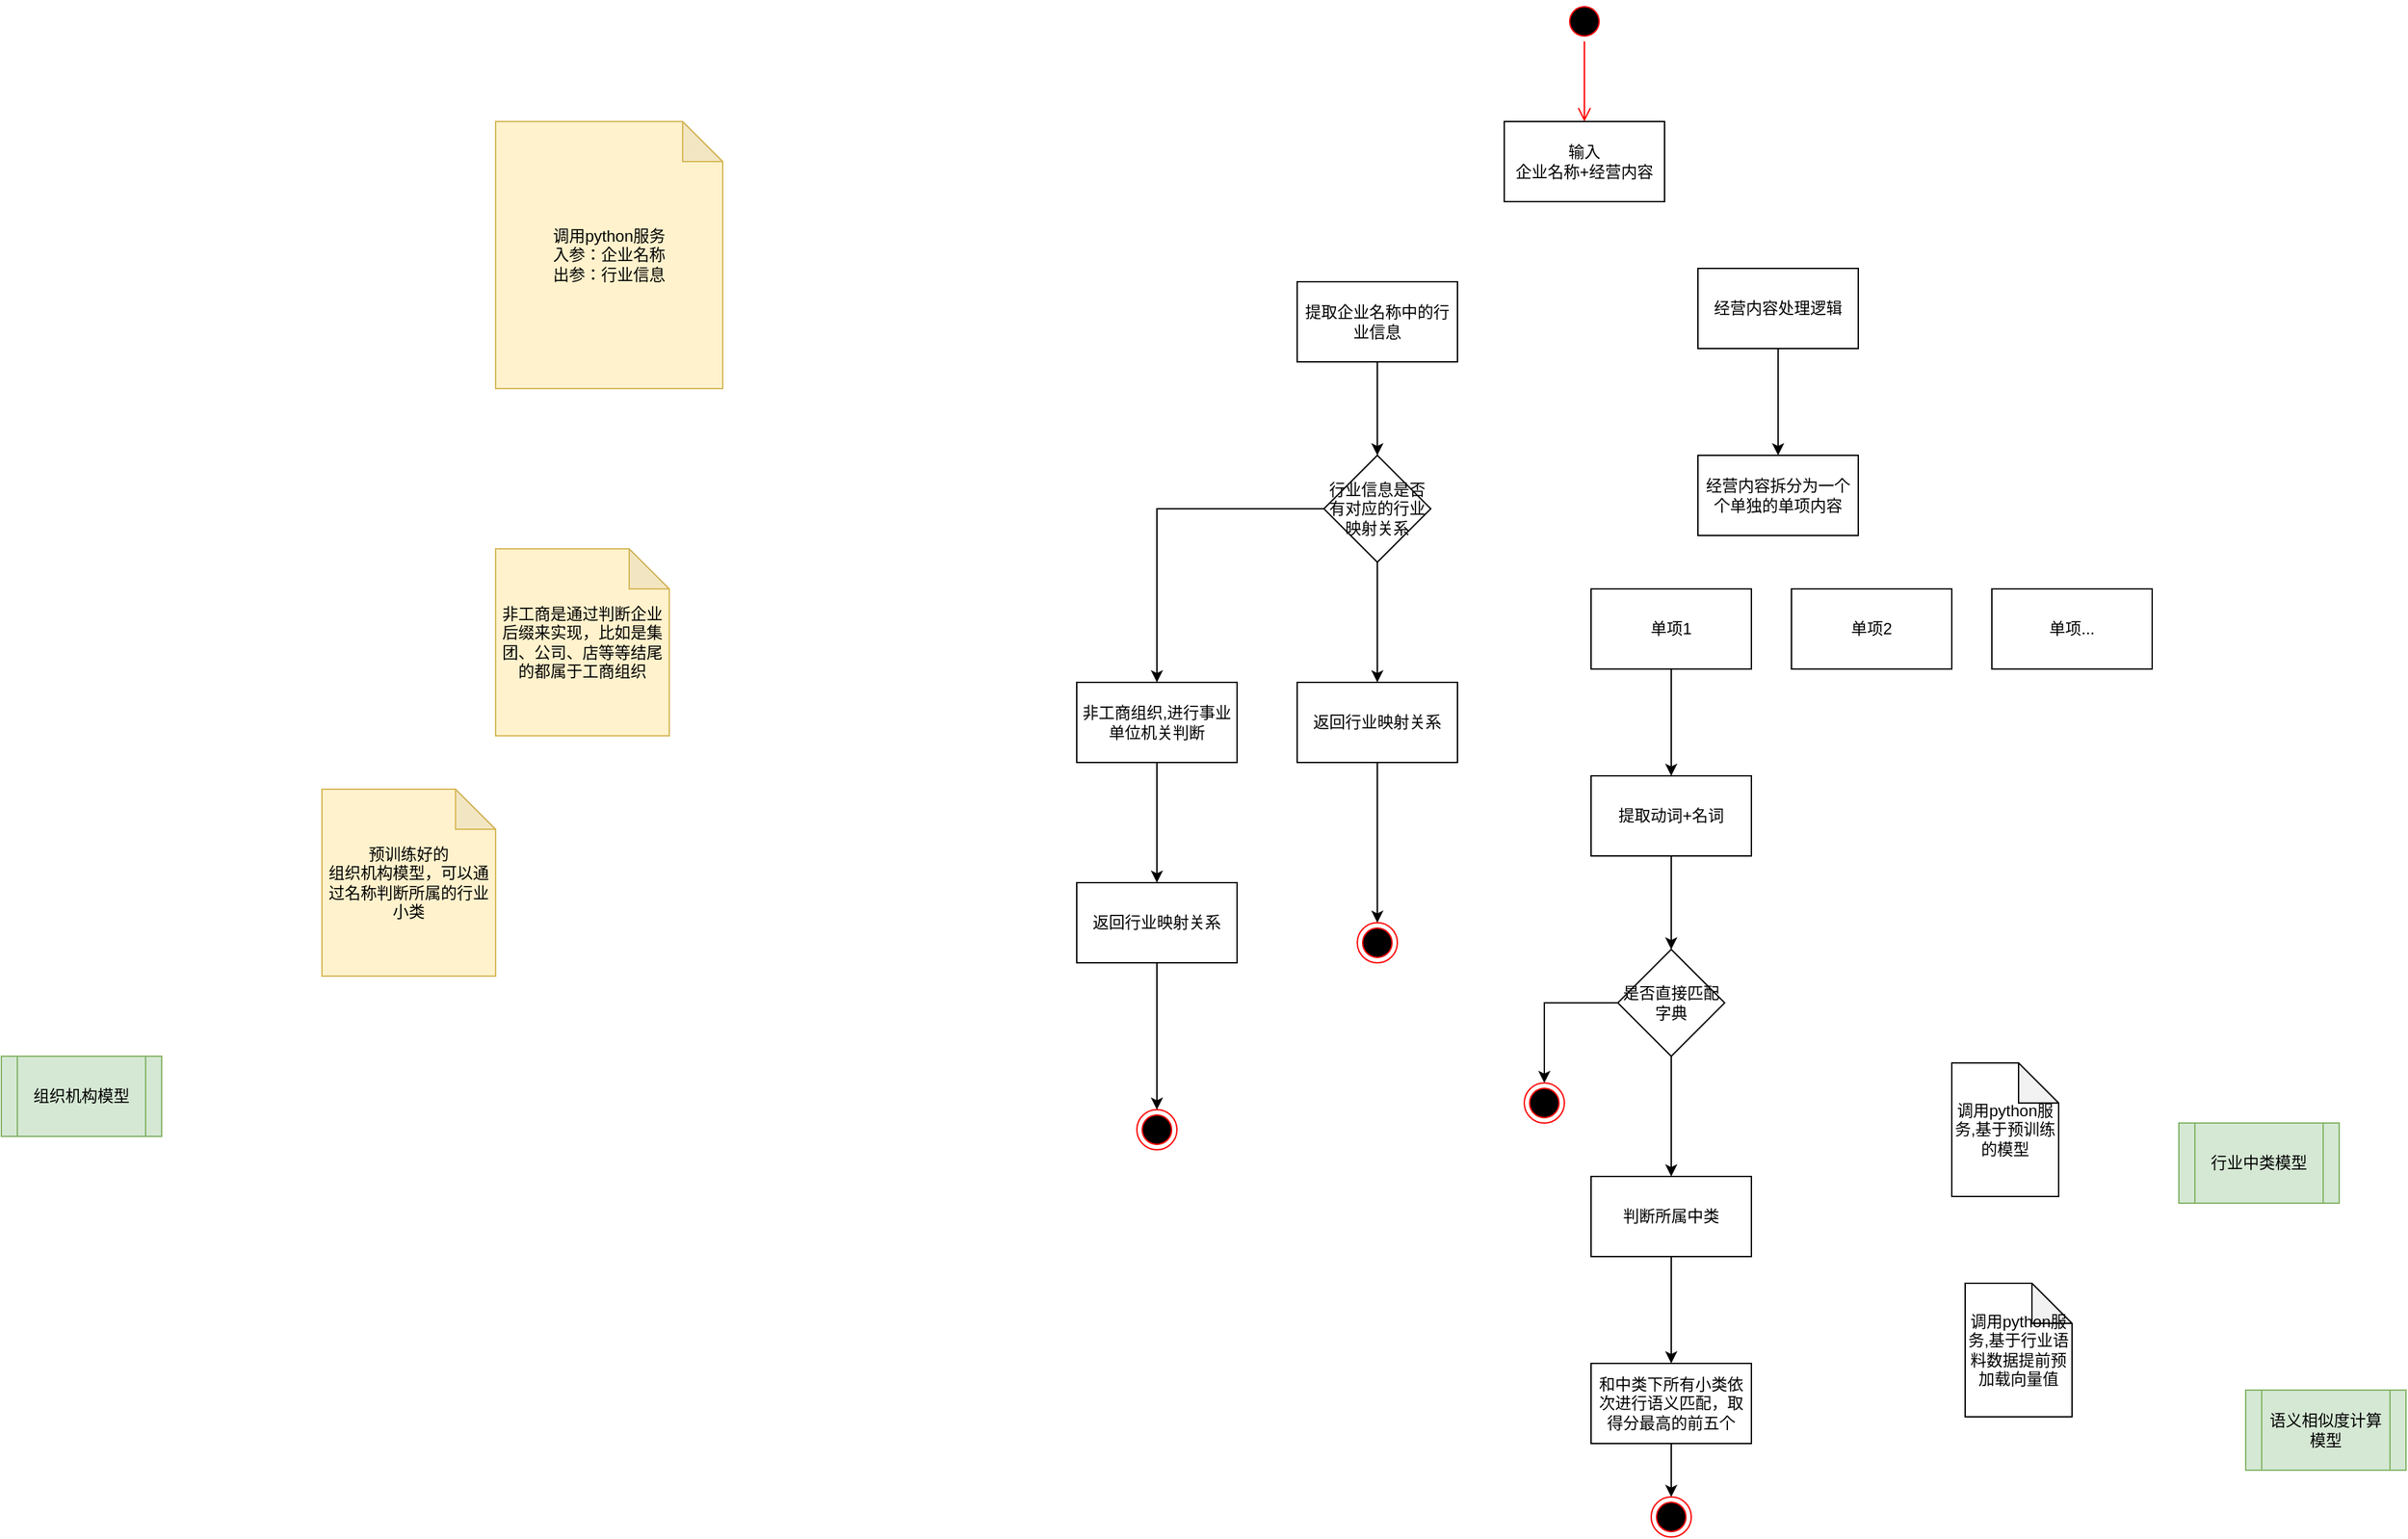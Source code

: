 <mxfile version="24.4.4" type="github">
  <diagram name="第 1 页" id="jT26UlKxzPeDTNE08l-G">
    <mxGraphModel dx="2562" dy="1102" grid="1" gridSize="10" guides="1" tooltips="1" connect="1" arrows="1" fold="1" page="1" pageScale="1" pageWidth="827" pageHeight="1169" math="0" shadow="0">
      <root>
        <mxCell id="0" />
        <mxCell id="1" parent="0" />
        <mxCell id="YIXe7dkXcQXMwNuAOFVq-1" value="" style="ellipse;html=1;shape=startState;fillColor=#000000;strokeColor=#ff0000;" vertex="1" parent="1">
          <mxGeometry x="440" y="40" width="30" height="30" as="geometry" />
        </mxCell>
        <mxCell id="YIXe7dkXcQXMwNuAOFVq-2" value="" style="edgeStyle=orthogonalEdgeStyle;html=1;verticalAlign=bottom;endArrow=open;endSize=8;strokeColor=#ff0000;rounded=0;entryX=0.5;entryY=0;entryDx=0;entryDy=0;" edge="1" source="YIXe7dkXcQXMwNuAOFVq-1" parent="1" target="YIXe7dkXcQXMwNuAOFVq-4">
          <mxGeometry relative="1" as="geometry">
            <mxPoint x="455" y="130" as="targetPoint" />
          </mxGeometry>
        </mxCell>
        <mxCell id="YIXe7dkXcQXMwNuAOFVq-4" value="输入&lt;div&gt;企业名称+经营内容&lt;/div&gt;" style="rounded=0;whiteSpace=wrap;html=1;" vertex="1" parent="1">
          <mxGeometry x="395" y="130" width="120" height="60" as="geometry" />
        </mxCell>
        <mxCell id="YIXe7dkXcQXMwNuAOFVq-15" value="" style="edgeStyle=orthogonalEdgeStyle;rounded=0;orthogonalLoop=1;jettySize=auto;html=1;" edge="1" parent="1" source="YIXe7dkXcQXMwNuAOFVq-5" target="YIXe7dkXcQXMwNuAOFVq-14">
          <mxGeometry relative="1" as="geometry" />
        </mxCell>
        <mxCell id="YIXe7dkXcQXMwNuAOFVq-5" value="提取企业名称中的行业信息" style="rounded=0;whiteSpace=wrap;html=1;" vertex="1" parent="1">
          <mxGeometry x="240" y="250" width="120" height="60" as="geometry" />
        </mxCell>
        <mxCell id="YIXe7dkXcQXMwNuAOFVq-33" value="" style="edgeStyle=orthogonalEdgeStyle;rounded=0;orthogonalLoop=1;jettySize=auto;html=1;" edge="1" parent="1" source="YIXe7dkXcQXMwNuAOFVq-6" target="YIXe7dkXcQXMwNuAOFVq-32">
          <mxGeometry relative="1" as="geometry" />
        </mxCell>
        <mxCell id="YIXe7dkXcQXMwNuAOFVq-6" value="经营内容处理逻辑" style="rounded=0;whiteSpace=wrap;html=1;" vertex="1" parent="1">
          <mxGeometry x="540" y="240" width="120" height="60" as="geometry" />
        </mxCell>
        <mxCell id="YIXe7dkXcQXMwNuAOFVq-9" value="调用python服务&lt;div&gt;入参：企业名称&lt;/div&gt;&lt;div&gt;出参：行业信息&lt;/div&gt;" style="shape=note;whiteSpace=wrap;html=1;backgroundOutline=1;darkOpacity=0.05;fillColor=#fff2cc;strokeColor=#d6b656;" vertex="1" parent="1">
          <mxGeometry x="-360" y="130" width="170" height="200" as="geometry" />
        </mxCell>
        <mxCell id="YIXe7dkXcQXMwNuAOFVq-17" value="" style="edgeStyle=orthogonalEdgeStyle;rounded=0;orthogonalLoop=1;jettySize=auto;html=1;" edge="1" parent="1" source="YIXe7dkXcQXMwNuAOFVq-14" target="YIXe7dkXcQXMwNuAOFVq-16">
          <mxGeometry relative="1" as="geometry" />
        </mxCell>
        <mxCell id="YIXe7dkXcQXMwNuAOFVq-19" value="" style="edgeStyle=orthogonalEdgeStyle;rounded=0;orthogonalLoop=1;jettySize=auto;html=1;" edge="1" parent="1" source="YIXe7dkXcQXMwNuAOFVq-14" target="YIXe7dkXcQXMwNuAOFVq-18">
          <mxGeometry relative="1" as="geometry" />
        </mxCell>
        <mxCell id="YIXe7dkXcQXMwNuAOFVq-14" value="行业信息是否有对应的行业映射关系" style="rhombus;whiteSpace=wrap;html=1;rounded=0;" vertex="1" parent="1">
          <mxGeometry x="260" y="380" width="80" height="80" as="geometry" />
        </mxCell>
        <mxCell id="YIXe7dkXcQXMwNuAOFVq-31" style="edgeStyle=orthogonalEdgeStyle;rounded=0;orthogonalLoop=1;jettySize=auto;html=1;exitX=0.5;exitY=1;exitDx=0;exitDy=0;entryX=0.5;entryY=0;entryDx=0;entryDy=0;" edge="1" parent="1" source="YIXe7dkXcQXMwNuAOFVq-16" target="YIXe7dkXcQXMwNuAOFVq-30">
          <mxGeometry relative="1" as="geometry" />
        </mxCell>
        <mxCell id="YIXe7dkXcQXMwNuAOFVq-16" value="返回行业映射关系" style="whiteSpace=wrap;html=1;rounded=0;" vertex="1" parent="1">
          <mxGeometry x="240" y="550" width="120" height="60" as="geometry" />
        </mxCell>
        <mxCell id="YIXe7dkXcQXMwNuAOFVq-25" value="" style="edgeStyle=orthogonalEdgeStyle;rounded=0;orthogonalLoop=1;jettySize=auto;html=1;" edge="1" parent="1" source="YIXe7dkXcQXMwNuAOFVq-18" target="YIXe7dkXcQXMwNuAOFVq-24">
          <mxGeometry relative="1" as="geometry" />
        </mxCell>
        <mxCell id="YIXe7dkXcQXMwNuAOFVq-18" value="非工商组织,进行事业单位机关判断" style="whiteSpace=wrap;html=1;rounded=0;" vertex="1" parent="1">
          <mxGeometry x="75" y="550" width="120" height="60" as="geometry" />
        </mxCell>
        <mxCell id="YIXe7dkXcQXMwNuAOFVq-23" value="" style="ellipse;html=1;shape=endState;fillColor=#000000;strokeColor=#ff0000;" vertex="1" parent="1">
          <mxGeometry x="120" y="870" width="30" height="30" as="geometry" />
        </mxCell>
        <mxCell id="YIXe7dkXcQXMwNuAOFVq-27" value="" style="edgeStyle=orthogonalEdgeStyle;rounded=0;orthogonalLoop=1;jettySize=auto;html=1;" edge="1" parent="1" source="YIXe7dkXcQXMwNuAOFVq-24" target="YIXe7dkXcQXMwNuAOFVq-23">
          <mxGeometry relative="1" as="geometry" />
        </mxCell>
        <mxCell id="YIXe7dkXcQXMwNuAOFVq-24" value="返回行业映射关系" style="whiteSpace=wrap;html=1;rounded=0;" vertex="1" parent="1">
          <mxGeometry x="75" y="700" width="120" height="60" as="geometry" />
        </mxCell>
        <mxCell id="YIXe7dkXcQXMwNuAOFVq-26" value="非工商是通过判断企业后缀来实现，比如是集团、公司、店等等结尾的都属于工商组织" style="shape=note;whiteSpace=wrap;html=1;backgroundOutline=1;darkOpacity=0.05;fillColor=#fff2cc;strokeColor=#d6b656;" vertex="1" parent="1">
          <mxGeometry x="-360" y="450" width="130" height="140" as="geometry" />
        </mxCell>
        <mxCell id="YIXe7dkXcQXMwNuAOFVq-30" value="" style="ellipse;html=1;shape=endState;fillColor=#000000;strokeColor=#ff0000;" vertex="1" parent="1">
          <mxGeometry x="285" y="730" width="30" height="30" as="geometry" />
        </mxCell>
        <mxCell id="YIXe7dkXcQXMwNuAOFVq-32" value="经营内容拆分为一个个单独的单项内容" style="rounded=0;whiteSpace=wrap;html=1;" vertex="1" parent="1">
          <mxGeometry x="540" y="380" width="120" height="60" as="geometry" />
        </mxCell>
        <mxCell id="YIXe7dkXcQXMwNuAOFVq-38" value="" style="edgeStyle=orthogonalEdgeStyle;rounded=0;orthogonalLoop=1;jettySize=auto;html=1;" edge="1" parent="1" source="YIXe7dkXcQXMwNuAOFVq-34" target="YIXe7dkXcQXMwNuAOFVq-37">
          <mxGeometry relative="1" as="geometry" />
        </mxCell>
        <mxCell id="YIXe7dkXcQXMwNuAOFVq-34" value="单项1" style="rounded=0;whiteSpace=wrap;html=1;" vertex="1" parent="1">
          <mxGeometry x="460" y="480" width="120" height="60" as="geometry" />
        </mxCell>
        <mxCell id="YIXe7dkXcQXMwNuAOFVq-35" value="单项2" style="rounded=0;whiteSpace=wrap;html=1;" vertex="1" parent="1">
          <mxGeometry x="610" y="480" width="120" height="60" as="geometry" />
        </mxCell>
        <mxCell id="YIXe7dkXcQXMwNuAOFVq-36" value="单项..." style="rounded=0;whiteSpace=wrap;html=1;" vertex="1" parent="1">
          <mxGeometry x="760" y="480" width="120" height="60" as="geometry" />
        </mxCell>
        <mxCell id="YIXe7dkXcQXMwNuAOFVq-42" value="" style="edgeStyle=orthogonalEdgeStyle;rounded=0;orthogonalLoop=1;jettySize=auto;html=1;" edge="1" parent="1" source="YIXe7dkXcQXMwNuAOFVq-37" target="YIXe7dkXcQXMwNuAOFVq-41">
          <mxGeometry relative="1" as="geometry" />
        </mxCell>
        <mxCell id="YIXe7dkXcQXMwNuAOFVq-37" value="提取动词+名词" style="rounded=0;whiteSpace=wrap;html=1;" vertex="1" parent="1">
          <mxGeometry x="460" y="620" width="120" height="60" as="geometry" />
        </mxCell>
        <mxCell id="YIXe7dkXcQXMwNuAOFVq-44" value="" style="edgeStyle=orthogonalEdgeStyle;rounded=0;orthogonalLoop=1;jettySize=auto;html=1;" edge="1" parent="1" source="YIXe7dkXcQXMwNuAOFVq-41" target="YIXe7dkXcQXMwNuAOFVq-43">
          <mxGeometry relative="1" as="geometry" />
        </mxCell>
        <mxCell id="YIXe7dkXcQXMwNuAOFVq-48" value="" style="edgeStyle=orthogonalEdgeStyle;rounded=0;orthogonalLoop=1;jettySize=auto;html=1;" edge="1" parent="1" source="YIXe7dkXcQXMwNuAOFVq-41" target="YIXe7dkXcQXMwNuAOFVq-47">
          <mxGeometry relative="1" as="geometry" />
        </mxCell>
        <mxCell id="YIXe7dkXcQXMwNuAOFVq-41" value="是否直接匹配字典" style="rhombus;whiteSpace=wrap;html=1;rounded=0;" vertex="1" parent="1">
          <mxGeometry x="480" y="750" width="80" height="80" as="geometry" />
        </mxCell>
        <mxCell id="YIXe7dkXcQXMwNuAOFVq-43" value="" style="ellipse;html=1;shape=endState;fillColor=#000000;strokeColor=#ff0000;" vertex="1" parent="1">
          <mxGeometry x="410" y="850" width="30" height="30" as="geometry" />
        </mxCell>
        <mxCell id="YIXe7dkXcQXMwNuAOFVq-51" value="" style="edgeStyle=orthogonalEdgeStyle;rounded=0;orthogonalLoop=1;jettySize=auto;html=1;" edge="1" parent="1" source="YIXe7dkXcQXMwNuAOFVq-47" target="YIXe7dkXcQXMwNuAOFVq-50">
          <mxGeometry relative="1" as="geometry" />
        </mxCell>
        <mxCell id="YIXe7dkXcQXMwNuAOFVq-47" value="判断所属中类" style="whiteSpace=wrap;html=1;rounded=0;" vertex="1" parent="1">
          <mxGeometry x="460" y="920" width="120" height="60" as="geometry" />
        </mxCell>
        <mxCell id="YIXe7dkXcQXMwNuAOFVq-53" value="" style="edgeStyle=orthogonalEdgeStyle;rounded=0;orthogonalLoop=1;jettySize=auto;html=1;" edge="1" parent="1" source="YIXe7dkXcQXMwNuAOFVq-50" target="YIXe7dkXcQXMwNuAOFVq-52">
          <mxGeometry relative="1" as="geometry" />
        </mxCell>
        <mxCell id="YIXe7dkXcQXMwNuAOFVq-50" value="和中类下所有小类依次进行语义匹配，取得分最高的前五个" style="whiteSpace=wrap;html=1;rounded=0;" vertex="1" parent="1">
          <mxGeometry x="460" y="1060" width="120" height="60" as="geometry" />
        </mxCell>
        <mxCell id="YIXe7dkXcQXMwNuAOFVq-52" value="" style="ellipse;html=1;shape=endState;fillColor=#000000;strokeColor=#ff0000;" vertex="1" parent="1">
          <mxGeometry x="505" y="1160" width="30" height="30" as="geometry" />
        </mxCell>
        <mxCell id="YIXe7dkXcQXMwNuAOFVq-54" value="调用python服务,基于行业语料数据提前预加载向量值" style="shape=note;whiteSpace=wrap;html=1;backgroundOutline=1;darkOpacity=0.05;" vertex="1" parent="1">
          <mxGeometry x="740" y="1000" width="80" height="100" as="geometry" />
        </mxCell>
        <mxCell id="YIXe7dkXcQXMwNuAOFVq-55" value="调用python服务,基于预训练的模型" style="shape=note;whiteSpace=wrap;html=1;backgroundOutline=1;darkOpacity=0.05;" vertex="1" parent="1">
          <mxGeometry x="730" y="835" width="80" height="100" as="geometry" />
        </mxCell>
        <mxCell id="YIXe7dkXcQXMwNuAOFVq-56" value="&lt;div&gt;预训练好的&lt;/div&gt;组织机构模型，可以通过名称判断所属的行业小类" style="shape=note;whiteSpace=wrap;html=1;backgroundOutline=1;darkOpacity=0.05;fillColor=#fff2cc;strokeColor=#d6b656;" vertex="1" parent="1">
          <mxGeometry x="-490" y="630" width="130" height="140" as="geometry" />
        </mxCell>
        <mxCell id="YIXe7dkXcQXMwNuAOFVq-57" value="组织机构模型" style="shape=process;whiteSpace=wrap;html=1;backgroundOutline=1;fillColor=#d5e8d4;strokeColor=#82b366;" vertex="1" parent="1">
          <mxGeometry x="-730" y="830" width="120" height="60" as="geometry" />
        </mxCell>
        <mxCell id="YIXe7dkXcQXMwNuAOFVq-58" value="行业中类模型" style="shape=process;whiteSpace=wrap;html=1;backgroundOutline=1;fillColor=#d5e8d4;strokeColor=#82b366;" vertex="1" parent="1">
          <mxGeometry x="900" y="880" width="120" height="60" as="geometry" />
        </mxCell>
        <mxCell id="YIXe7dkXcQXMwNuAOFVq-60" value="语义相似度计算模型" style="shape=process;whiteSpace=wrap;html=1;backgroundOutline=1;fillColor=#d5e8d4;strokeColor=#82b366;" vertex="1" parent="1">
          <mxGeometry x="950" y="1080" width="120" height="60" as="geometry" />
        </mxCell>
      </root>
    </mxGraphModel>
  </diagram>
</mxfile>
